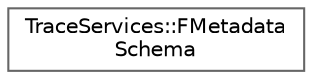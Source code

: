 digraph "Graphical Class Hierarchy"
{
 // INTERACTIVE_SVG=YES
 // LATEX_PDF_SIZE
  bgcolor="transparent";
  edge [fontname=Helvetica,fontsize=10,labelfontname=Helvetica,labelfontsize=10];
  node [fontname=Helvetica,fontsize=10,shape=box,height=0.2,width=0.4];
  rankdir="LR";
  Node0 [id="Node000000",label="TraceServices::FMetadata\lSchema",height=0.2,width=0.4,color="grey40", fillcolor="white", style="filled",URL="$d1/db7/classTraceServices_1_1FMetadataSchema.html",tooltip=" "];
}
